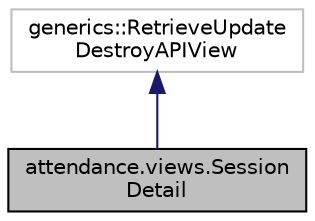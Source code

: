 digraph "attendance.views.SessionDetail"
{
  edge [fontname="Helvetica",fontsize="10",labelfontname="Helvetica",labelfontsize="10"];
  node [fontname="Helvetica",fontsize="10",shape=record];
  Node2 [label="attendance.views.Session\lDetail",height=0.2,width=0.4,color="black", fillcolor="grey75", style="filled", fontcolor="black"];
  Node3 -> Node2 [dir="back",color="midnightblue",fontsize="10",style="solid"];
  Node3 [label="generics::RetrieveUpdate\lDestroyAPIView",height=0.2,width=0.4,color="grey75", fillcolor="white", style="filled"];
}
